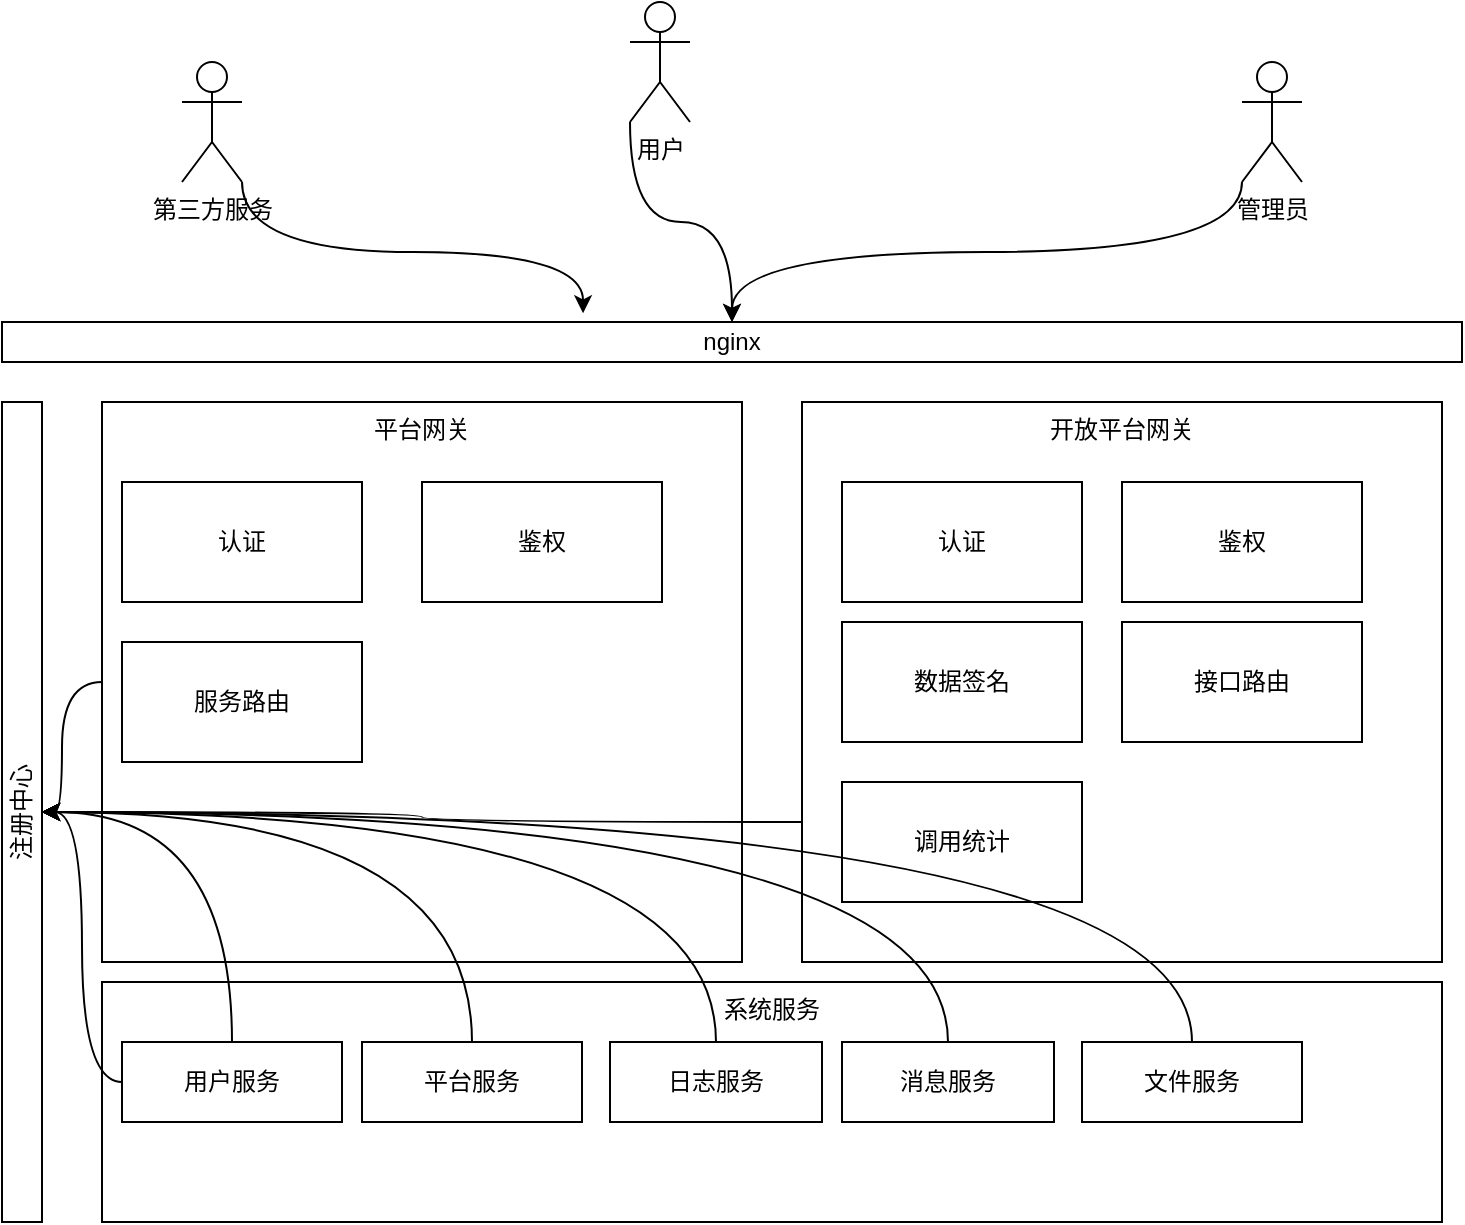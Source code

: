 <mxfile version="20.3.7" type="github">
  <diagram id="0BJH3Yo5AmViALr98R4t" name="第 1 页">
    <mxGraphModel dx="782" dy="1629" grid="1" gridSize="10" guides="1" tooltips="1" connect="1" arrows="1" fold="1" page="1" pageScale="1" pageWidth="827" pageHeight="1169" math="0" shadow="0">
      <root>
        <mxCell id="0" />
        <mxCell id="1" parent="0" />
        <mxCell id="voQjO-bmPNsyEYMr9uoG-1" value="nginx" style="rounded=0;whiteSpace=wrap;html=1;" vertex="1" parent="1">
          <mxGeometry x="70" y="70" width="730" height="20" as="geometry" />
        </mxCell>
        <mxCell id="voQjO-bmPNsyEYMr9uoG-11" style="edgeStyle=orthogonalEdgeStyle;rounded=0;orthogonalLoop=1;jettySize=auto;html=1;exitX=1;exitY=1;exitDx=0;exitDy=0;exitPerimeter=0;entryX=0.398;entryY=-0.217;entryDx=0;entryDy=0;entryPerimeter=0;curved=1;" edge="1" parent="1" source="voQjO-bmPNsyEYMr9uoG-4" target="voQjO-bmPNsyEYMr9uoG-1">
          <mxGeometry relative="1" as="geometry" />
        </mxCell>
        <mxCell id="voQjO-bmPNsyEYMr9uoG-4" value="第三方服务" style="shape=umlActor;verticalLabelPosition=bottom;verticalAlign=top;html=1;" vertex="1" parent="1">
          <mxGeometry x="160" y="-60" width="30" height="60" as="geometry" />
        </mxCell>
        <mxCell id="voQjO-bmPNsyEYMr9uoG-12" style="edgeStyle=orthogonalEdgeStyle;curved=1;rounded=0;orthogonalLoop=1;jettySize=auto;html=1;exitX=0;exitY=1;exitDx=0;exitDy=0;exitPerimeter=0;" edge="1" parent="1" source="voQjO-bmPNsyEYMr9uoG-5" target="voQjO-bmPNsyEYMr9uoG-1">
          <mxGeometry relative="1" as="geometry" />
        </mxCell>
        <mxCell id="voQjO-bmPNsyEYMr9uoG-5" value="用户" style="shape=umlActor;verticalLabelPosition=bottom;verticalAlign=top;html=1;" vertex="1" parent="1">
          <mxGeometry x="384" y="-90" width="30" height="60" as="geometry" />
        </mxCell>
        <mxCell id="voQjO-bmPNsyEYMr9uoG-16" style="edgeStyle=orthogonalEdgeStyle;curved=1;rounded=0;orthogonalLoop=1;jettySize=auto;html=1;exitX=0;exitY=1;exitDx=0;exitDy=0;exitPerimeter=0;" edge="1" parent="1" source="voQjO-bmPNsyEYMr9uoG-15" target="voQjO-bmPNsyEYMr9uoG-1">
          <mxGeometry relative="1" as="geometry" />
        </mxCell>
        <mxCell id="voQjO-bmPNsyEYMr9uoG-15" value="管理员" style="shape=umlActor;verticalLabelPosition=bottom;verticalAlign=top;html=1;" vertex="1" parent="1">
          <mxGeometry x="690" y="-60" width="30" height="60" as="geometry" />
        </mxCell>
        <mxCell id="voQjO-bmPNsyEYMr9uoG-46" style="edgeStyle=orthogonalEdgeStyle;curved=1;rounded=0;orthogonalLoop=1;jettySize=auto;html=1;exitX=0;exitY=0.5;exitDx=0;exitDy=0;" edge="1" parent="1" source="voQjO-bmPNsyEYMr9uoG-18" target="voQjO-bmPNsyEYMr9uoG-26">
          <mxGeometry relative="1" as="geometry" />
        </mxCell>
        <mxCell id="voQjO-bmPNsyEYMr9uoG-18" value="平台网关" style="rounded=0;whiteSpace=wrap;html=1;align=center;horizontal=1;verticalAlign=top;" vertex="1" parent="1">
          <mxGeometry x="120" y="110" width="320" height="280" as="geometry" />
        </mxCell>
        <mxCell id="voQjO-bmPNsyEYMr9uoG-28" style="edgeStyle=orthogonalEdgeStyle;curved=1;rounded=0;orthogonalLoop=1;jettySize=auto;html=1;exitX=0;exitY=0.75;exitDx=0;exitDy=0;" edge="1" parent="1" source="voQjO-bmPNsyEYMr9uoG-19" target="voQjO-bmPNsyEYMr9uoG-26">
          <mxGeometry relative="1" as="geometry" />
        </mxCell>
        <mxCell id="voQjO-bmPNsyEYMr9uoG-19" value="开放平台网关" style="rounded=0;whiteSpace=wrap;html=1;verticalAlign=top;" vertex="1" parent="1">
          <mxGeometry x="470" y="110" width="320" height="280" as="geometry" />
        </mxCell>
        <mxCell id="voQjO-bmPNsyEYMr9uoG-20" value="认证" style="rounded=0;whiteSpace=wrap;html=1;" vertex="1" parent="1">
          <mxGeometry x="130" y="150" width="120" height="60" as="geometry" />
        </mxCell>
        <mxCell id="voQjO-bmPNsyEYMr9uoG-21" value="鉴权" style="rounded=0;whiteSpace=wrap;html=1;" vertex="1" parent="1">
          <mxGeometry x="280" y="150" width="120" height="60" as="geometry" />
        </mxCell>
        <mxCell id="voQjO-bmPNsyEYMr9uoG-22" value="认证" style="rounded=0;whiteSpace=wrap;html=1;" vertex="1" parent="1">
          <mxGeometry x="490" y="150" width="120" height="60" as="geometry" />
        </mxCell>
        <mxCell id="voQjO-bmPNsyEYMr9uoG-23" value="鉴权" style="rounded=0;whiteSpace=wrap;html=1;" vertex="1" parent="1">
          <mxGeometry x="630" y="150" width="120" height="60" as="geometry" />
        </mxCell>
        <mxCell id="voQjO-bmPNsyEYMr9uoG-24" value="数据签名" style="rounded=0;whiteSpace=wrap;html=1;" vertex="1" parent="1">
          <mxGeometry x="490" y="220" width="120" height="60" as="geometry" />
        </mxCell>
        <mxCell id="voQjO-bmPNsyEYMr9uoG-25" value="服务路由" style="rounded=0;whiteSpace=wrap;html=1;" vertex="1" parent="1">
          <mxGeometry x="130" y="230" width="120" height="60" as="geometry" />
        </mxCell>
        <mxCell id="voQjO-bmPNsyEYMr9uoG-26" value="注册中心" style="rounded=0;whiteSpace=wrap;html=1;horizontal=0;" vertex="1" parent="1">
          <mxGeometry x="70" y="110" width="20" height="410" as="geometry" />
        </mxCell>
        <mxCell id="voQjO-bmPNsyEYMr9uoG-29" value="接口路由" style="rounded=0;whiteSpace=wrap;html=1;" vertex="1" parent="1">
          <mxGeometry x="630" y="220" width="120" height="60" as="geometry" />
        </mxCell>
        <mxCell id="voQjO-bmPNsyEYMr9uoG-30" value="系统服务" style="rounded=0;whiteSpace=wrap;html=1;verticalAlign=top;" vertex="1" parent="1">
          <mxGeometry x="120" y="400" width="670" height="120" as="geometry" />
        </mxCell>
        <mxCell id="voQjO-bmPNsyEYMr9uoG-36" style="edgeStyle=orthogonalEdgeStyle;curved=1;rounded=0;orthogonalLoop=1;jettySize=auto;html=1;exitX=0;exitY=0.5;exitDx=0;exitDy=0;" edge="1" parent="1" source="voQjO-bmPNsyEYMr9uoG-31" target="voQjO-bmPNsyEYMr9uoG-26">
          <mxGeometry relative="1" as="geometry" />
        </mxCell>
        <mxCell id="voQjO-bmPNsyEYMr9uoG-38" style="edgeStyle=orthogonalEdgeStyle;curved=1;rounded=0;orthogonalLoop=1;jettySize=auto;html=1;exitX=0.5;exitY=0;exitDx=0;exitDy=0;" edge="1" parent="1" source="voQjO-bmPNsyEYMr9uoG-31" target="voQjO-bmPNsyEYMr9uoG-26">
          <mxGeometry relative="1" as="geometry" />
        </mxCell>
        <mxCell id="voQjO-bmPNsyEYMr9uoG-31" value="用户服务" style="rounded=0;whiteSpace=wrap;html=1;" vertex="1" parent="1">
          <mxGeometry x="130" y="430" width="110" height="40" as="geometry" />
        </mxCell>
        <mxCell id="voQjO-bmPNsyEYMr9uoG-39" style="edgeStyle=orthogonalEdgeStyle;curved=1;rounded=0;orthogonalLoop=1;jettySize=auto;html=1;exitX=0.5;exitY=0;exitDx=0;exitDy=0;" edge="1" parent="1" source="voQjO-bmPNsyEYMr9uoG-32" target="voQjO-bmPNsyEYMr9uoG-26">
          <mxGeometry relative="1" as="geometry" />
        </mxCell>
        <mxCell id="voQjO-bmPNsyEYMr9uoG-32" value="平台服务" style="rounded=0;whiteSpace=wrap;html=1;" vertex="1" parent="1">
          <mxGeometry x="250" y="430" width="110" height="40" as="geometry" />
        </mxCell>
        <mxCell id="voQjO-bmPNsyEYMr9uoG-40" style="edgeStyle=orthogonalEdgeStyle;curved=1;rounded=0;orthogonalLoop=1;jettySize=auto;html=1;exitX=0.5;exitY=0;exitDx=0;exitDy=0;entryX=1;entryY=0.5;entryDx=0;entryDy=0;" edge="1" parent="1" source="voQjO-bmPNsyEYMr9uoG-33" target="voQjO-bmPNsyEYMr9uoG-26">
          <mxGeometry relative="1" as="geometry" />
        </mxCell>
        <mxCell id="voQjO-bmPNsyEYMr9uoG-33" value="日志服务" style="rounded=0;whiteSpace=wrap;html=1;" vertex="1" parent="1">
          <mxGeometry x="374" y="430" width="106" height="40" as="geometry" />
        </mxCell>
        <mxCell id="voQjO-bmPNsyEYMr9uoG-41" style="edgeStyle=orthogonalEdgeStyle;curved=1;rounded=0;orthogonalLoop=1;jettySize=auto;html=1;exitX=0.5;exitY=0;exitDx=0;exitDy=0;entryX=1;entryY=0.5;entryDx=0;entryDy=0;" edge="1" parent="1" source="voQjO-bmPNsyEYMr9uoG-35" target="voQjO-bmPNsyEYMr9uoG-26">
          <mxGeometry relative="1" as="geometry" />
        </mxCell>
        <mxCell id="voQjO-bmPNsyEYMr9uoG-35" value="消息服务" style="rounded=0;whiteSpace=wrap;html=1;" vertex="1" parent="1">
          <mxGeometry x="490" y="430" width="106" height="40" as="geometry" />
        </mxCell>
        <mxCell id="voQjO-bmPNsyEYMr9uoG-42" value="调用统计" style="rounded=0;whiteSpace=wrap;html=1;" vertex="1" parent="1">
          <mxGeometry x="490" y="300" width="120" height="60" as="geometry" />
        </mxCell>
        <mxCell id="voQjO-bmPNsyEYMr9uoG-44" style="edgeStyle=orthogonalEdgeStyle;curved=1;rounded=0;orthogonalLoop=1;jettySize=auto;html=1;exitX=0.5;exitY=0;exitDx=0;exitDy=0;entryX=1;entryY=0.5;entryDx=0;entryDy=0;" edge="1" parent="1" source="voQjO-bmPNsyEYMr9uoG-43" target="voQjO-bmPNsyEYMr9uoG-26">
          <mxGeometry relative="1" as="geometry" />
        </mxCell>
        <mxCell id="voQjO-bmPNsyEYMr9uoG-43" value="文件服务" style="rounded=0;whiteSpace=wrap;html=1;" vertex="1" parent="1">
          <mxGeometry x="610" y="430" width="110" height="40" as="geometry" />
        </mxCell>
      </root>
    </mxGraphModel>
  </diagram>
</mxfile>
